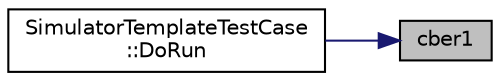 digraph "cber1"
{
 // LATEX_PDF_SIZE
  edge [fontname="Helvetica",fontsize="10",labelfontname="Helvetica",labelfontsize="10"];
  node [fontname="Helvetica",fontsize="10",shape=record];
  rankdir="RL";
  Node1 [label="cber1",height=0.2,width=0.4,color="black", fillcolor="grey75", style="filled", fontcolor="black",tooltip=" "];
  Node1 -> Node2 [dir="back",color="midnightblue",fontsize="10",style="solid",fontname="Helvetica"];
  Node2 [label="SimulatorTemplateTestCase\l::DoRun",height=0.2,width=0.4,color="black", fillcolor="white", style="filled",URL="$class_simulator_template_test_case.html#a31db3029349f8d2860e1d0e012fa11de",tooltip="Implementation to actually run this TestCase."];
}
